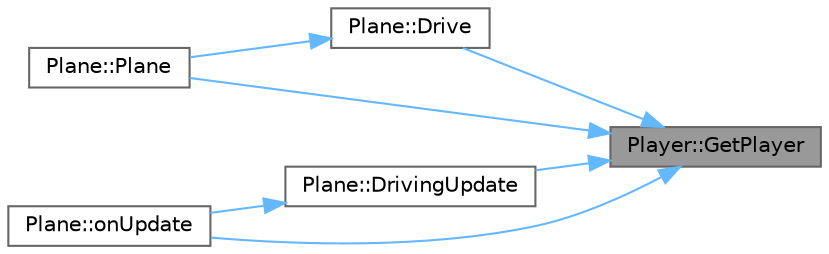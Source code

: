 digraph "Player::GetPlayer"
{
 // LATEX_PDF_SIZE
  bgcolor="transparent";
  edge [fontname=Helvetica,fontsize=10,labelfontname=Helvetica,labelfontsize=10];
  node [fontname=Helvetica,fontsize=10,shape=box,height=0.2,width=0.4];
  rankdir="RL";
  Node1 [id="Node000001",label="Player::GetPlayer",height=0.2,width=0.4,color="gray40", fillcolor="grey60", style="filled", fontcolor="black",tooltip=" "];
  Node1 -> Node2 [id="edge13_Node000001_Node000002",dir="back",color="steelblue1",style="solid",tooltip=" "];
  Node2 [id="Node000002",label="Plane::Drive",height=0.2,width=0.4,color="grey40", fillcolor="white", style="filled",URL="$class_plane.html#aa0b34d2cc9785d1e816f13e24466726d",tooltip=" "];
  Node2 -> Node3 [id="edge14_Node000002_Node000003",dir="back",color="steelblue1",style="solid",tooltip=" "];
  Node3 [id="Node000003",label="Plane::Plane",height=0.2,width=0.4,color="grey40", fillcolor="white", style="filled",URL="$class_plane.html#ac07c0be8229b0a6fbff20e5ddc183d81",tooltip=" "];
  Node1 -> Node4 [id="edge15_Node000001_Node000004",dir="back",color="steelblue1",style="solid",tooltip=" "];
  Node4 [id="Node000004",label="Plane::DrivingUpdate",height=0.2,width=0.4,color="grey40", fillcolor="white", style="filled",URL="$class_plane.html#af3cfe3d166897b8355d9601433d41359",tooltip=" "];
  Node4 -> Node5 [id="edge16_Node000004_Node000005",dir="back",color="steelblue1",style="solid",tooltip=" "];
  Node5 [id="Node000005",label="Plane::onUpdate",height=0.2,width=0.4,color="grey40", fillcolor="white", style="filled",URL="$class_plane.html#aafc149df92511d84ac0b924207d8b10b",tooltip=" "];
  Node1 -> Node5 [id="edge17_Node000001_Node000005",dir="back",color="steelblue1",style="solid",tooltip=" "];
  Node1 -> Node3 [id="edge18_Node000001_Node000003",dir="back",color="steelblue1",style="solid",tooltip=" "];
}

